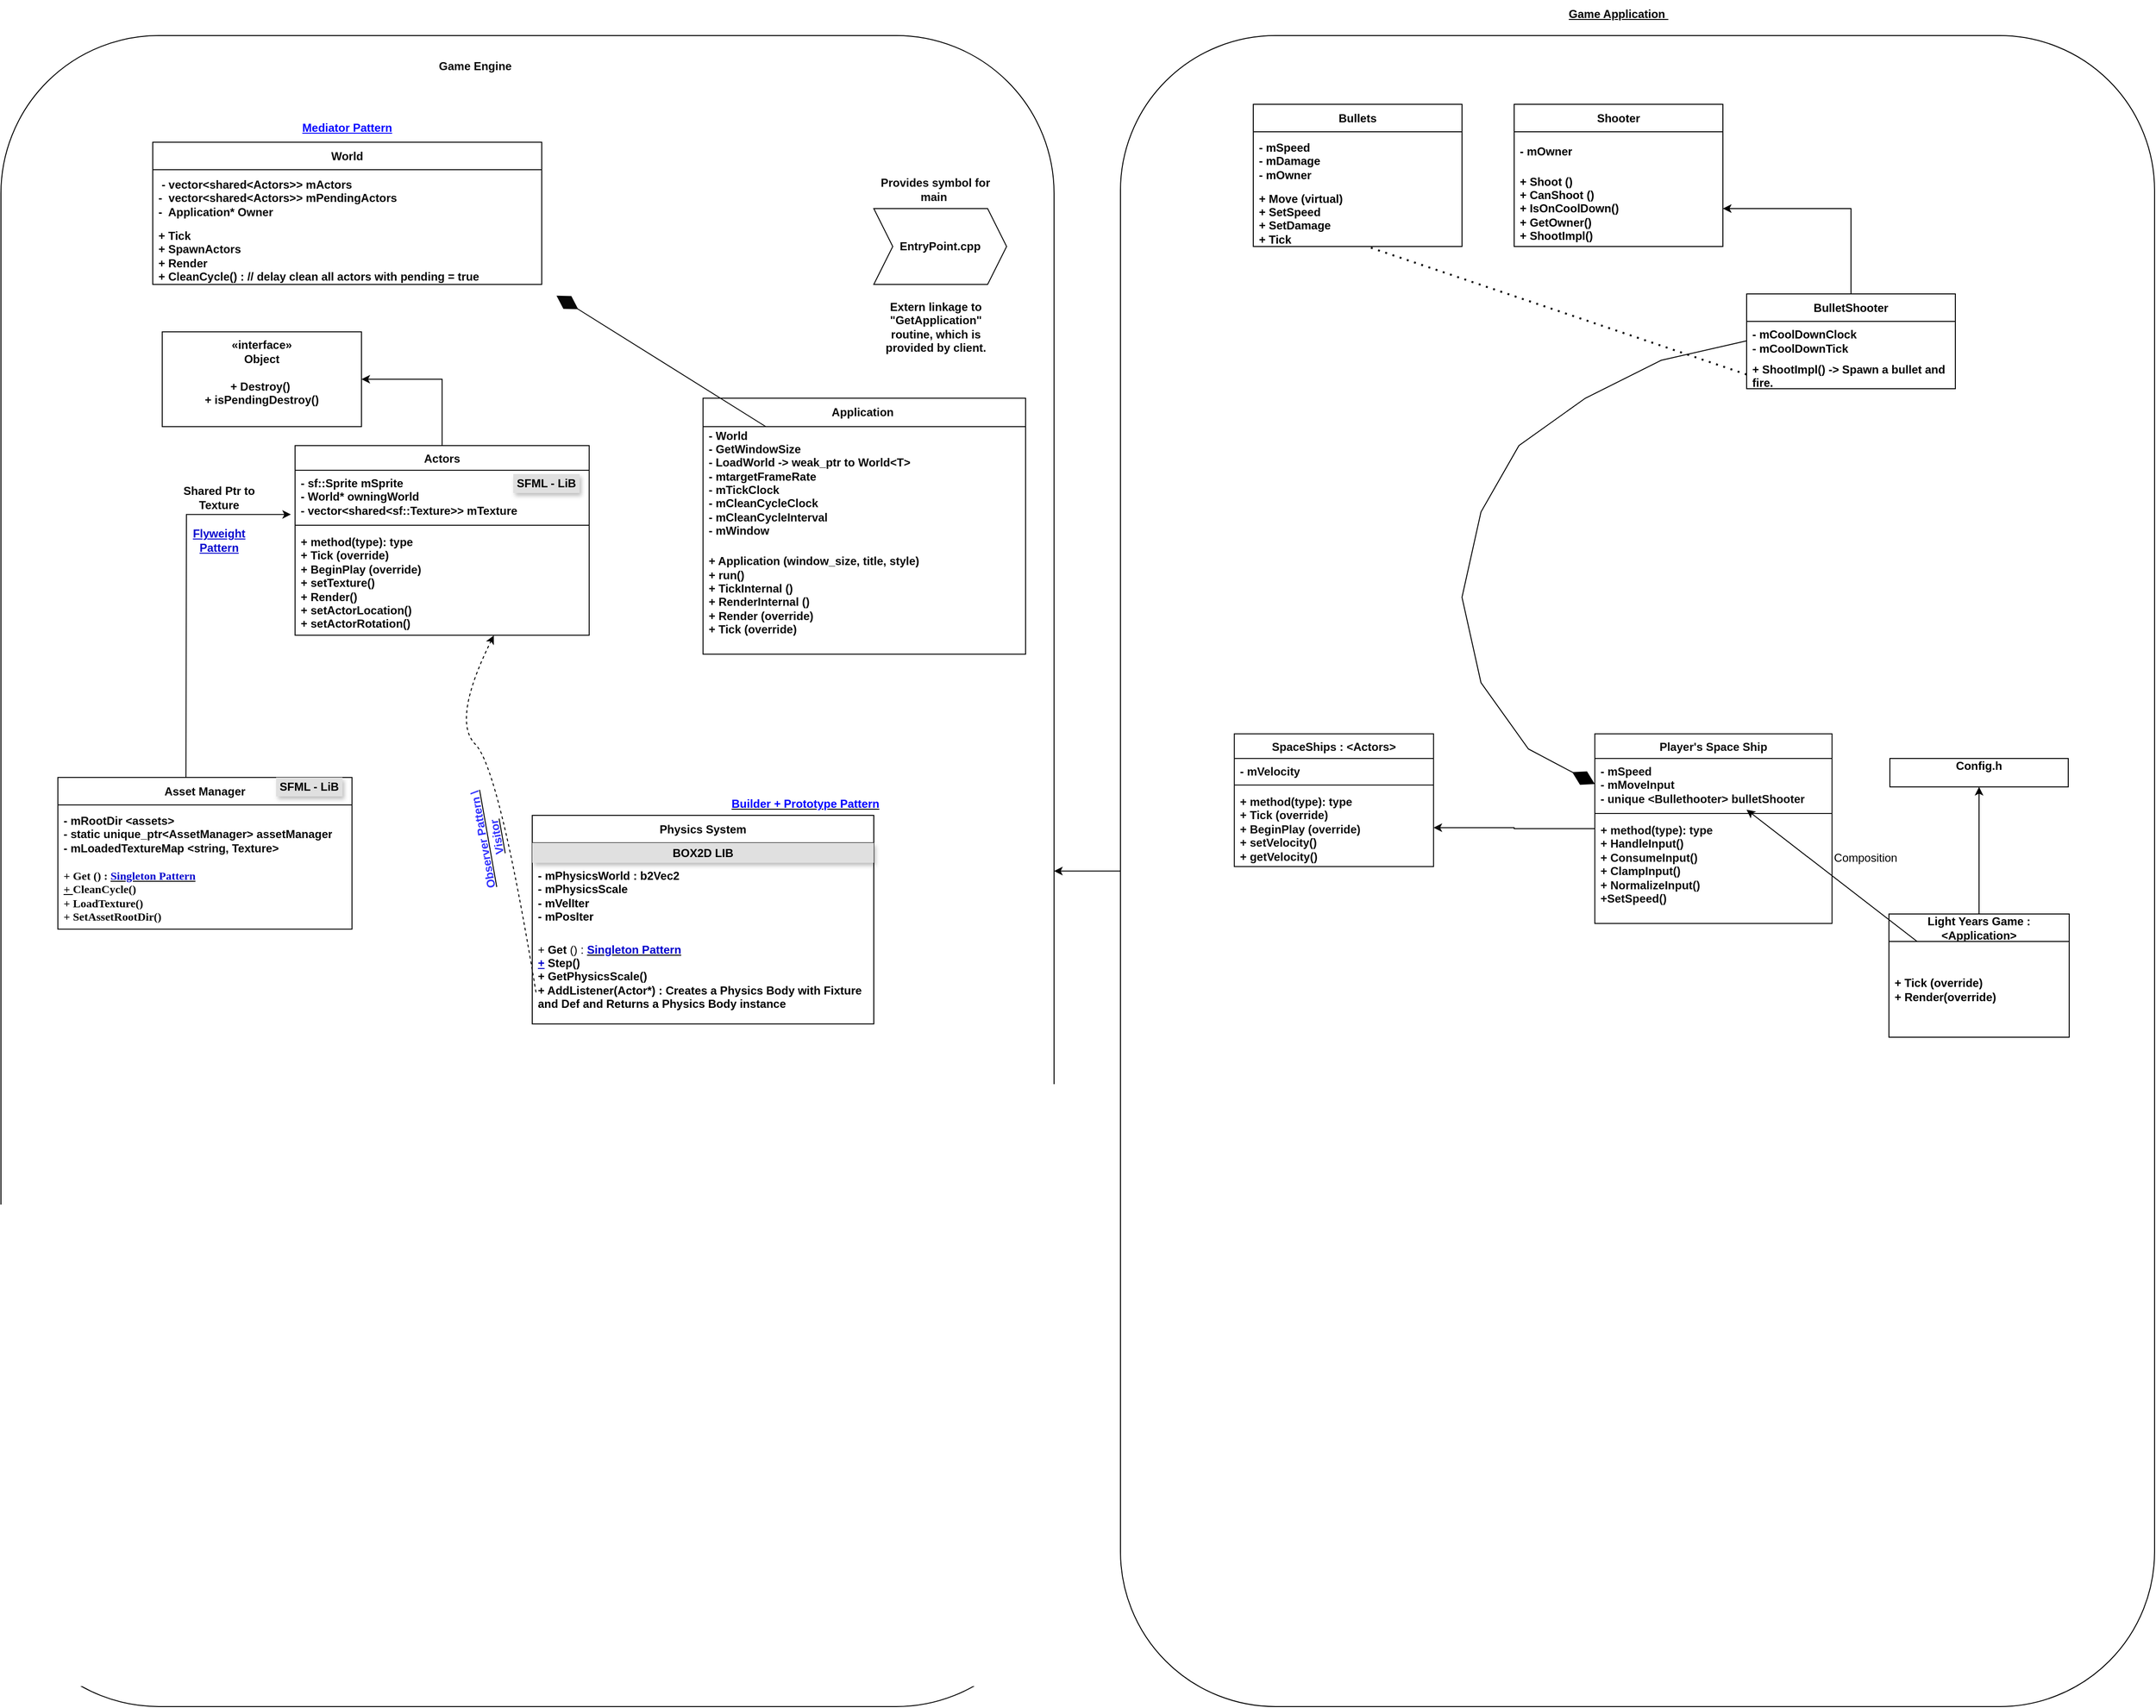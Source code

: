 <mxfile version="25.0.3">
  <diagram name="Page-1" id="oJHQg3b2Bt5uAzyJK1l-">
    <mxGraphModel dx="1436" dy="2044" grid="1" gridSize="10" guides="1" tooltips="1" connect="1" arrows="1" fold="1" page="1" pageScale="1" pageWidth="827" pageHeight="1169" math="0" shadow="0">
      <root>
        <mxCell id="0" />
        <mxCell id="1" parent="0" />
        <mxCell id="lm_OjhSchbaWxDqd8H_M-2" value="&lt;b&gt;Game Engine&lt;/b&gt;" style="text;html=1;align=center;verticalAlign=middle;whiteSpace=wrap;rounded=0;" vertex="1" parent="1">
          <mxGeometry x="450" y="40" width="140" height="20" as="geometry" />
        </mxCell>
        <mxCell id="lm_OjhSchbaWxDqd8H_M-3" value="&lt;b&gt;EntryPoint.cpp&lt;/b&gt;" style="shape=step;perimeter=stepPerimeter;whiteSpace=wrap;html=1;fixedSize=1;" vertex="1" parent="1">
          <mxGeometry x="940" y="200" width="140" height="80" as="geometry" />
        </mxCell>
        <mxCell id="lm_OjhSchbaWxDqd8H_M-4" value="&lt;b&gt;Provides symbol for main&amp;nbsp;&lt;/b&gt;" style="text;html=1;align=center;verticalAlign=middle;whiteSpace=wrap;rounded=0;" vertex="1" parent="1">
          <mxGeometry x="940" y="170" width="130" height="20" as="geometry" />
        </mxCell>
        <mxCell id="lm_OjhSchbaWxDqd8H_M-5" value="&lt;b&gt;Extern linkage to &quot;GetApplication&quot; routine, which is provided by client.&lt;/b&gt;" style="text;html=1;align=center;verticalAlign=middle;whiteSpace=wrap;rounded=0;" vertex="1" parent="1">
          <mxGeometry x="947.5" y="290" width="115" height="70" as="geometry" />
        </mxCell>
        <mxCell id="lm_OjhSchbaWxDqd8H_M-6" value="Application&amp;nbsp;" style="swimlane;fontStyle=1;align=center;verticalAlign=middle;childLayout=stackLayout;horizontal=1;startSize=30;horizontalStack=0;resizeParent=1;resizeParentMax=0;resizeLast=0;collapsible=0;marginBottom=0;html=1;whiteSpace=wrap;" vertex="1" parent="1">
          <mxGeometry x="760" y="400" width="340" height="270" as="geometry" />
        </mxCell>
        <mxCell id="lm_OjhSchbaWxDqd8H_M-7" value="&lt;b&gt;- World&lt;/b&gt;&lt;div&gt;&lt;b&gt;- GetWindowSize&amp;nbsp;&lt;/b&gt;&lt;/div&gt;&lt;div&gt;&lt;b&gt;- LoadWorld -&amp;gt; weak_ptr to World&amp;lt;T&amp;gt;&lt;/b&gt;&lt;/div&gt;&lt;div&gt;&lt;b&gt;- mtargetFrameRate&lt;/b&gt;&lt;/div&gt;&lt;div&gt;&lt;b&gt;- mTickClock&lt;/b&gt;&lt;/div&gt;&lt;div&gt;&lt;b&gt;- mCleanCycleClock&lt;/b&gt;&lt;/div&gt;&lt;div&gt;&lt;b&gt;- mCleanCycleInterval&lt;/b&gt;&lt;/div&gt;&lt;div&gt;&lt;b&gt;- mWindow&amp;nbsp;&lt;/b&gt;&lt;/div&gt;&lt;div&gt;&lt;b&gt;&lt;br&gt;&lt;/b&gt;&lt;/div&gt;" style="text;html=1;strokeColor=none;fillColor=none;align=left;verticalAlign=middle;spacingLeft=4;spacingRight=4;overflow=hidden;rotatable=0;points=[[0,0.5],[1,0.5]];portConstraint=eastwest;whiteSpace=wrap;" vertex="1" parent="lm_OjhSchbaWxDqd8H_M-6">
          <mxGeometry y="30" width="340" height="130" as="geometry" />
        </mxCell>
        <mxCell id="lm_OjhSchbaWxDqd8H_M-8" value="&lt;b&gt;+ Application (window_size, title, style)&lt;/b&gt;&lt;div&gt;&lt;b&gt;+ run()&amp;nbsp;&lt;/b&gt;&lt;/div&gt;&lt;div&gt;&lt;b&gt;+ TickInternal ()&lt;/b&gt;&lt;/div&gt;&lt;div&gt;&lt;b&gt;+ RenderInternal ()&lt;/b&gt;&lt;/div&gt;&lt;div&gt;&lt;b&gt;+ Render (override)&amp;nbsp;&lt;/b&gt;&lt;/div&gt;&lt;div&gt;&lt;b&gt;+ Tick (override)&lt;/b&gt;&lt;/div&gt;&lt;div&gt;&lt;br&gt;&lt;/div&gt;" style="text;html=1;strokeColor=none;fillColor=none;align=left;verticalAlign=middle;spacingLeft=4;spacingRight=4;overflow=hidden;rotatable=0;points=[[0,0.5],[1,0.5]];portConstraint=eastwest;whiteSpace=wrap;" vertex="1" parent="lm_OjhSchbaWxDqd8H_M-6">
          <mxGeometry y="160" width="340" height="110" as="geometry" />
        </mxCell>
        <mxCell id="lm_OjhSchbaWxDqd8H_M-12" value="World" style="swimlane;fontStyle=1;align=center;verticalAlign=middle;childLayout=stackLayout;horizontal=1;startSize=29;horizontalStack=0;resizeParent=1;resizeParentMax=0;resizeLast=0;collapsible=0;marginBottom=0;html=1;whiteSpace=wrap;" vertex="1" parent="1">
          <mxGeometry x="180" y="130" width="410" height="150" as="geometry" />
        </mxCell>
        <mxCell id="lm_OjhSchbaWxDqd8H_M-13" value="&lt;b&gt;&amp;nbsp;- vector&amp;lt;shared&amp;lt;Actors&amp;gt;&amp;gt; mActors&amp;nbsp;&lt;/b&gt;&lt;div&gt;&lt;b&gt;-&amp;nbsp; vector&amp;lt;shared&amp;lt;Actors&amp;gt;&amp;gt; mPendingActors&lt;/b&gt;&lt;/div&gt;&lt;div&gt;&lt;b&gt;-&amp;nbsp; Application* Owner&lt;/b&gt;&lt;/div&gt;" style="text;html=1;strokeColor=none;fillColor=none;align=left;verticalAlign=middle;spacingLeft=4;spacingRight=4;overflow=hidden;rotatable=0;points=[[0,0.5],[1,0.5]];portConstraint=eastwest;whiteSpace=wrap;" vertex="1" parent="lm_OjhSchbaWxDqd8H_M-12">
          <mxGeometry y="29" width="410" height="60" as="geometry" />
        </mxCell>
        <mxCell id="lm_OjhSchbaWxDqd8H_M-14" value="&lt;b&gt;+ Tick&amp;nbsp;&lt;/b&gt;&lt;div&gt;&lt;b&gt;+ SpawnActors&lt;/b&gt;&lt;/div&gt;&lt;div&gt;&lt;b&gt;+ Render&lt;/b&gt;&amp;nbsp;&lt;/div&gt;&lt;div&gt;&lt;b&gt;+ CleanCycle() : // delay clean all actors with pending = true&lt;/b&gt;&lt;/div&gt;" style="text;html=1;strokeColor=none;fillColor=none;align=left;verticalAlign=middle;spacingLeft=4;spacingRight=4;overflow=hidden;rotatable=0;points=[[0,0.5],[1,0.5]];portConstraint=eastwest;whiteSpace=wrap;" vertex="1" parent="lm_OjhSchbaWxDqd8H_M-12">
          <mxGeometry y="89" width="410" height="61" as="geometry" />
        </mxCell>
        <mxCell id="lm_OjhSchbaWxDqd8H_M-16" value="" style="endArrow=diamondThin;endFill=1;endSize=24;html=1;rounded=0;entryX=1.038;entryY=1.194;entryDx=0;entryDy=0;entryPerimeter=0;" edge="1" parent="1" source="lm_OjhSchbaWxDqd8H_M-7" target="lm_OjhSchbaWxDqd8H_M-14">
          <mxGeometry width="160" relative="1" as="geometry">
            <mxPoint x="510" y="470" as="sourcePoint" />
            <mxPoint x="670" y="470" as="targetPoint" />
          </mxGeometry>
        </mxCell>
        <mxCell id="lm_OjhSchbaWxDqd8H_M-17" value="&lt;b&gt;«interface»&lt;br&gt;&lt;/b&gt;&lt;div&gt;&lt;b&gt;Object&lt;/b&gt;&lt;/div&gt;&lt;div&gt;&lt;b&gt;&lt;br&gt;&lt;/b&gt;&lt;/div&gt;&lt;div&gt;&lt;b&gt;+ Destroy()&amp;nbsp;&lt;/b&gt;&lt;/div&gt;&lt;div&gt;&lt;b&gt;+ isPendingDestroy()&lt;/b&gt;&lt;/div&gt;&lt;div&gt;&lt;br&gt;&lt;/div&gt;" style="html=1;whiteSpace=wrap;" vertex="1" parent="1">
          <mxGeometry x="190" y="330" width="210" height="100" as="geometry" />
        </mxCell>
        <mxCell id="lm_OjhSchbaWxDqd8H_M-42" style="edgeStyle=orthogonalEdgeStyle;rounded=0;orthogonalLoop=1;jettySize=auto;html=1;exitX=0.5;exitY=0;exitDx=0;exitDy=0;entryX=1;entryY=0.5;entryDx=0;entryDy=0;" edge="1" parent="1" source="lm_OjhSchbaWxDqd8H_M-18" target="lm_OjhSchbaWxDqd8H_M-17">
          <mxGeometry relative="1" as="geometry" />
        </mxCell>
        <mxCell id="lm_OjhSchbaWxDqd8H_M-18" value="Actors" style="swimlane;fontStyle=1;align=center;verticalAlign=top;childLayout=stackLayout;horizontal=1;startSize=26;horizontalStack=0;resizeParent=1;resizeParentMax=0;resizeLast=0;collapsible=1;marginBottom=0;whiteSpace=wrap;html=1;" vertex="1" parent="1">
          <mxGeometry x="330" y="450" width="310" height="200" as="geometry" />
        </mxCell>
        <mxCell id="lm_OjhSchbaWxDqd8H_M-19" value="&lt;b&gt;- sf::Sprite mSprite&amp;nbsp;&lt;/b&gt;&lt;div&gt;&lt;b&gt;- World* owningWorld&lt;/b&gt;&lt;/div&gt;&lt;div&gt;&lt;b&gt;- vector&amp;lt;shared&amp;lt;sf::Texture&amp;gt;&amp;gt; mTexture&lt;/b&gt;&lt;/div&gt;" style="text;strokeColor=none;fillColor=none;align=left;verticalAlign=top;spacingLeft=4;spacingRight=4;overflow=hidden;rotatable=0;points=[[0,0.5],[1,0.5]];portConstraint=eastwest;whiteSpace=wrap;html=1;" vertex="1" parent="lm_OjhSchbaWxDqd8H_M-18">
          <mxGeometry y="26" width="310" height="54" as="geometry" />
        </mxCell>
        <mxCell id="lm_OjhSchbaWxDqd8H_M-20" value="" style="line;strokeWidth=1;fillColor=none;align=left;verticalAlign=middle;spacingTop=-1;spacingLeft=3;spacingRight=3;rotatable=0;labelPosition=right;points=[];portConstraint=eastwest;strokeColor=inherit;" vertex="1" parent="lm_OjhSchbaWxDqd8H_M-18">
          <mxGeometry y="80" width="310" height="8" as="geometry" />
        </mxCell>
        <mxCell id="lm_OjhSchbaWxDqd8H_M-21" value="&lt;b&gt;+ method(type): type&lt;/b&gt;&lt;div&gt;&lt;b&gt;+ Tick (override)&amp;nbsp;&lt;/b&gt;&lt;/div&gt;&lt;div&gt;&lt;b&gt;+ BeginPlay (override)&lt;/b&gt;&lt;/div&gt;&lt;div&gt;&lt;b&gt;+ setTexture()&amp;nbsp;&lt;/b&gt;&lt;/div&gt;&lt;div&gt;&lt;b&gt;+ Render()&amp;nbsp;&lt;/b&gt;&lt;/div&gt;&lt;div&gt;&lt;b&gt;+ setActorLocation()&lt;/b&gt;&lt;/div&gt;&lt;div&gt;&lt;b&gt;+ setActorRotation()&amp;nbsp;&lt;/b&gt;&lt;/div&gt;" style="text;strokeColor=none;fillColor=none;align=left;verticalAlign=top;spacingLeft=4;spacingRight=4;overflow=hidden;rotatable=0;points=[[0,0.5],[1,0.5]];portConstraint=eastwest;whiteSpace=wrap;html=1;" vertex="1" parent="lm_OjhSchbaWxDqd8H_M-18">
          <mxGeometry y="88" width="310" height="112" as="geometry" />
        </mxCell>
        <mxCell id="lm_OjhSchbaWxDqd8H_M-23" value="SpaceShips : &amp;lt;Actors&amp;gt;" style="swimlane;fontStyle=1;align=center;verticalAlign=top;childLayout=stackLayout;horizontal=1;startSize=26;horizontalStack=0;resizeParent=1;resizeParentMax=0;resizeLast=0;collapsible=1;marginBottom=0;whiteSpace=wrap;html=1;" vertex="1" parent="1">
          <mxGeometry x="1320" y="754" width="210" height="140" as="geometry" />
        </mxCell>
        <mxCell id="lm_OjhSchbaWxDqd8H_M-24" value="&lt;b&gt;- mVelocity&lt;/b&gt;" style="text;strokeColor=none;fillColor=none;align=left;verticalAlign=top;spacingLeft=4;spacingRight=4;overflow=hidden;rotatable=0;points=[[0,0.5],[1,0.5]];portConstraint=eastwest;whiteSpace=wrap;html=1;" vertex="1" parent="lm_OjhSchbaWxDqd8H_M-23">
          <mxGeometry y="26" width="210" height="24" as="geometry" />
        </mxCell>
        <mxCell id="lm_OjhSchbaWxDqd8H_M-25" value="" style="line;strokeWidth=1;fillColor=none;align=left;verticalAlign=middle;spacingTop=-1;spacingLeft=3;spacingRight=3;rotatable=0;labelPosition=right;points=[];portConstraint=eastwest;strokeColor=inherit;" vertex="1" parent="lm_OjhSchbaWxDqd8H_M-23">
          <mxGeometry y="50" width="210" height="8" as="geometry" />
        </mxCell>
        <mxCell id="lm_OjhSchbaWxDqd8H_M-26" value="&lt;b&gt;+ method(type): type&lt;/b&gt;&lt;div&gt;&lt;b&gt;+ Tick (override)&amp;nbsp;&lt;/b&gt;&lt;/div&gt;&lt;div&gt;&lt;b&gt;+ BeginPlay (override)&lt;/b&gt;&lt;/div&gt;&lt;div&gt;&lt;b&gt;+ setVelocity()&lt;/b&gt;&lt;/div&gt;&lt;div&gt;&lt;b&gt;+ getVelocity()&lt;/b&gt;&lt;/div&gt;" style="text;strokeColor=none;fillColor=none;align=left;verticalAlign=top;spacingLeft=4;spacingRight=4;overflow=hidden;rotatable=0;points=[[0,0.5],[1,0.5]];portConstraint=eastwest;whiteSpace=wrap;html=1;" vertex="1" parent="lm_OjhSchbaWxDqd8H_M-23">
          <mxGeometry y="58" width="210" height="82" as="geometry" />
        </mxCell>
        <mxCell id="lm_OjhSchbaWxDqd8H_M-41" value="" style="edgeStyle=orthogonalEdgeStyle;rounded=0;orthogonalLoop=1;jettySize=auto;html=1;" edge="1" parent="1" source="lm_OjhSchbaWxDqd8H_M-34" target="lm_OjhSchbaWxDqd8H_M-26">
          <mxGeometry relative="1" as="geometry" />
        </mxCell>
        <mxCell id="lm_OjhSchbaWxDqd8H_M-34" value="Player&#39;s Space Ship" style="swimlane;fontStyle=1;align=center;verticalAlign=top;childLayout=stackLayout;horizontal=1;startSize=26;horizontalStack=0;resizeParent=1;resizeParentMax=0;resizeLast=0;collapsible=1;marginBottom=0;whiteSpace=wrap;html=1;" vertex="1" parent="1">
          <mxGeometry x="1700" y="754" width="250" height="200" as="geometry" />
        </mxCell>
        <mxCell id="lm_OjhSchbaWxDqd8H_M-35" value="&lt;b&gt;- mSpeed&lt;/b&gt;&lt;div&gt;&lt;b&gt;- mMoveInput&amp;nbsp;&lt;/b&gt;&lt;/div&gt;&lt;div&gt;&lt;b&gt;- unique &amp;lt;Bullethooter&amp;gt; bulletShooter&lt;/b&gt;&lt;/div&gt;" style="text;strokeColor=none;fillColor=none;align=left;verticalAlign=top;spacingLeft=4;spacingRight=4;overflow=hidden;rotatable=0;points=[[0,0.5],[1,0.5]];portConstraint=eastwest;whiteSpace=wrap;html=1;" vertex="1" parent="lm_OjhSchbaWxDqd8H_M-34">
          <mxGeometry y="26" width="250" height="54" as="geometry" />
        </mxCell>
        <mxCell id="lm_OjhSchbaWxDqd8H_M-36" value="" style="line;strokeWidth=1;fillColor=none;align=left;verticalAlign=middle;spacingTop=-1;spacingLeft=3;spacingRight=3;rotatable=0;labelPosition=right;points=[];portConstraint=eastwest;strokeColor=inherit;" vertex="1" parent="lm_OjhSchbaWxDqd8H_M-34">
          <mxGeometry y="80" width="250" height="8" as="geometry" />
        </mxCell>
        <mxCell id="lm_OjhSchbaWxDqd8H_M-37" value="&lt;b&gt;+ method(type): type&lt;/b&gt;&lt;div&gt;&lt;b&gt;+ HandleInput()&amp;nbsp;&lt;/b&gt;&lt;/div&gt;&lt;div&gt;&lt;b&gt;+ ConsumeInput()&lt;/b&gt;&lt;/div&gt;&lt;div&gt;&lt;b&gt;+ ClampInput()&amp;nbsp;&lt;/b&gt;&lt;/div&gt;&lt;div&gt;&lt;b&gt;+ NormalizeInput()&lt;/b&gt;&lt;/div&gt;&lt;div&gt;&lt;b&gt;+SetSpeed()&lt;/b&gt;&lt;/div&gt;" style="text;strokeColor=none;fillColor=none;align=left;verticalAlign=top;spacingLeft=4;spacingRight=4;overflow=hidden;rotatable=0;points=[[0,0.5],[1,0.5]];portConstraint=eastwest;whiteSpace=wrap;html=1;" vertex="1" parent="lm_OjhSchbaWxDqd8H_M-34">
          <mxGeometry y="88" width="250" height="112" as="geometry" />
        </mxCell>
        <mxCell id="lm_OjhSchbaWxDqd8H_M-49" value="&lt;b&gt;Shared Ptr to Texture&lt;/b&gt;" style="text;html=1;align=center;verticalAlign=middle;whiteSpace=wrap;rounded=0;" vertex="1" parent="1">
          <mxGeometry x="200" y="490" width="100" height="30" as="geometry" />
        </mxCell>
        <mxCell id="lm_OjhSchbaWxDqd8H_M-50" value="&lt;font color=&quot;#0000ff&quot;&gt;&lt;b&gt;&lt;u&gt;Mediator Pattern&lt;/u&gt;&lt;/b&gt;&lt;/font&gt;" style="text;html=1;align=center;verticalAlign=middle;whiteSpace=wrap;rounded=0;" vertex="1" parent="1">
          <mxGeometry x="250" y="100" width="270" height="30" as="geometry" />
        </mxCell>
        <mxCell id="lm_OjhSchbaWxDqd8H_M-51" value="&lt;b&gt;&lt;font color=&quot;#0000cc&quot;&gt;&lt;u&gt;Flyweight Pattern&lt;/u&gt;&lt;/font&gt;&lt;/b&gt;" style="text;html=1;align=center;verticalAlign=middle;whiteSpace=wrap;rounded=0;" vertex="1" parent="1">
          <mxGeometry x="200" y="535" width="100" height="30" as="geometry" />
        </mxCell>
        <mxCell id="lm_OjhSchbaWxDqd8H_M-56" style="edgeStyle=orthogonalEdgeStyle;rounded=0;orthogonalLoop=1;jettySize=auto;html=1;exitX=0.5;exitY=0;exitDx=0;exitDy=0;entryX=-0.014;entryY=0.863;entryDx=0;entryDy=0;entryPerimeter=0;" edge="1" parent="1" target="lm_OjhSchbaWxDqd8H_M-19">
          <mxGeometry relative="1" as="geometry">
            <mxPoint x="215" y="800" as="sourcePoint" />
          </mxGeometry>
        </mxCell>
        <mxCell id="lm_OjhSchbaWxDqd8H_M-61" value="Asset Manager" style="swimlane;fontStyle=1;align=center;verticalAlign=middle;childLayout=stackLayout;horizontal=1;startSize=29;horizontalStack=0;resizeParent=1;resizeParentMax=0;resizeLast=0;collapsible=0;marginBottom=0;html=1;whiteSpace=wrap;" vertex="1" parent="1">
          <mxGeometry x="80" y="800" width="310" height="160" as="geometry" />
        </mxCell>
        <mxCell id="lm_OjhSchbaWxDqd8H_M-62" value="&lt;b&gt;- mRootDir &amp;lt;assets&amp;gt;&amp;nbsp;&lt;/b&gt;&lt;div&gt;&lt;b&gt;- static unique_ptr&amp;lt;AssetManager&amp;gt; assetManager&lt;/b&gt;&lt;/div&gt;&lt;div&gt;&lt;b&gt;- mLoadedTextureMap &amp;lt;string, Texture&amp;gt;&lt;/b&gt;&lt;/div&gt;" style="text;html=1;strokeColor=none;fillColor=none;align=left;verticalAlign=middle;spacingLeft=4;spacingRight=4;overflow=hidden;rotatable=0;points=[[0,0.5],[1,0.5]];portConstraint=eastwest;whiteSpace=wrap;" vertex="1" parent="lm_OjhSchbaWxDqd8H_M-61">
          <mxGeometry y="29" width="310" height="61" as="geometry" />
        </mxCell>
        <mxCell id="lm_OjhSchbaWxDqd8H_M-63" value="&lt;font face=&quot;Times New Roman&quot;&gt;&lt;b&gt;+ Get () : &lt;u&gt;&lt;font color=&quot;#0000cc&quot;&gt;Singleton Pattern&lt;/font&gt;&lt;/u&gt;&lt;/b&gt;&lt;/font&gt;&lt;div&gt;&lt;font face=&quot;Times New Roman&quot;&gt;&lt;b&gt;&lt;u&gt;+&amp;nbsp;&lt;/u&gt;&lt;span style=&quot;background-color: initial;&quot;&gt;CleanCycle()&lt;/span&gt;&lt;/b&gt;&lt;/font&gt;&lt;/div&gt;&lt;div&gt;&lt;font face=&quot;Times New Roman&quot;&gt;&lt;b&gt;&lt;span style=&quot;background-color: initial;&quot;&gt;+&amp;nbsp;&lt;/span&gt;&lt;span style=&quot;background-color: initial;&quot;&gt;LoadTexture()&lt;/span&gt;&lt;/b&gt;&lt;/font&gt;&lt;/div&gt;&lt;div&gt;&lt;font face=&quot;Times New Roman&quot;&gt;&lt;b&gt;&lt;span style=&quot;background-color: initial;&quot;&gt;+&amp;nbsp;&lt;/span&gt;&lt;span style=&quot;background-color: initial;&quot;&gt;SetAssetRootDir()&lt;/span&gt;&lt;/b&gt;&lt;/font&gt;&lt;/div&gt;" style="text;html=1;strokeColor=none;fillColor=none;align=left;verticalAlign=middle;spacingLeft=4;spacingRight=4;overflow=hidden;rotatable=0;points=[[0,0.5],[1,0.5]];portConstraint=eastwest;whiteSpace=wrap;" vertex="1" parent="lm_OjhSchbaWxDqd8H_M-61">
          <mxGeometry y="90" width="310" height="70" as="geometry" />
        </mxCell>
        <mxCell id="lm_OjhSchbaWxDqd8H_M-65" value="" style="rounded=1;whiteSpace=wrap;html=1;fillOpacity=3;" vertex="1" parent="1">
          <mxGeometry x="20" y="17.5" width="1110" height="1762.5" as="geometry" />
        </mxCell>
        <mxCell id="lm_OjhSchbaWxDqd8H_M-85" value="" style="edgeStyle=orthogonalEdgeStyle;rounded=0;orthogonalLoop=1;jettySize=auto;html=1;" edge="1" parent="1" source="lm_OjhSchbaWxDqd8H_M-72" target="lm_OjhSchbaWxDqd8H_M-65">
          <mxGeometry relative="1" as="geometry" />
        </mxCell>
        <mxCell id="lm_OjhSchbaWxDqd8H_M-72" value="" style="rounded=1;whiteSpace=wrap;html=1;fillOpacity=5;" vertex="1" parent="1">
          <mxGeometry x="1200" y="17.5" width="1090" height="1762.5" as="geometry" />
        </mxCell>
        <mxCell id="lm_OjhSchbaWxDqd8H_M-73" value="&lt;b&gt;Config.h&lt;/b&gt;&lt;div&gt;&lt;br&gt;&lt;/div&gt;" style="html=1;whiteSpace=wrap;" vertex="1" parent="1">
          <mxGeometry x="2011" y="780" width="188" height="30" as="geometry" />
        </mxCell>
        <mxCell id="lm_OjhSchbaWxDqd8H_M-79" value="" style="edgeStyle=orthogonalEdgeStyle;rounded=0;orthogonalLoop=1;jettySize=auto;html=1;" edge="1" parent="1" source="lm_OjhSchbaWxDqd8H_M-75" target="lm_OjhSchbaWxDqd8H_M-73">
          <mxGeometry relative="1" as="geometry" />
        </mxCell>
        <mxCell id="lm_OjhSchbaWxDqd8H_M-75" value="Light Years Game : &amp;lt;Application&amp;gt;" style="swimlane;fontStyle=1;align=center;verticalAlign=middle;childLayout=stackLayout;horizontal=1;startSize=29;horizontalStack=0;resizeParent=1;resizeParentMax=0;resizeLast=0;collapsible=0;marginBottom=0;html=1;whiteSpace=wrap;" vertex="1" parent="1">
          <mxGeometry x="2010" y="944" width="190" height="130" as="geometry" />
        </mxCell>
        <mxCell id="lm_OjhSchbaWxDqd8H_M-77" value="&lt;b&gt;+ Tick (override)&lt;/b&gt;&lt;div&gt;&lt;b&gt;+ Render(override)&lt;/b&gt;&lt;/div&gt;" style="text;html=1;strokeColor=none;fillColor=none;align=left;verticalAlign=middle;spacingLeft=4;spacingRight=4;overflow=hidden;rotatable=0;points=[[0,0.5],[1,0.5]];portConstraint=eastwest;whiteSpace=wrap;" vertex="1" parent="lm_OjhSchbaWxDqd8H_M-75">
          <mxGeometry y="29" width="190" height="101" as="geometry" />
        </mxCell>
        <mxCell id="lm_OjhSchbaWxDqd8H_M-81" style="rounded=0;orthogonalLoop=1;jettySize=auto;html=1;" edge="1" parent="1" source="lm_OjhSchbaWxDqd8H_M-77" target="lm_OjhSchbaWxDqd8H_M-35">
          <mxGeometry relative="1" as="geometry" />
        </mxCell>
        <mxCell id="lm_OjhSchbaWxDqd8H_M-83" value="Composition" style="text;html=1;align=center;verticalAlign=middle;resizable=0;points=[];autosize=1;strokeColor=none;fillColor=none;" vertex="1" parent="1">
          <mxGeometry x="1940" y="870" width="90" height="30" as="geometry" />
        </mxCell>
        <mxCell id="lm_OjhSchbaWxDqd8H_M-84" value="&lt;b&gt;&lt;u&gt;Game Application&amp;nbsp;&lt;/u&gt;&lt;/b&gt;" style="text;html=1;align=center;verticalAlign=middle;whiteSpace=wrap;rounded=0;" vertex="1" parent="1">
          <mxGeometry x="1630" y="-20" width="190" height="30" as="geometry" />
        </mxCell>
        <mxCell id="lm_OjhSchbaWxDqd8H_M-91" value="Bullets" style="swimlane;fontStyle=1;align=center;verticalAlign=middle;childLayout=stackLayout;horizontal=1;startSize=29;horizontalStack=0;resizeParent=1;resizeParentMax=0;resizeLast=0;collapsible=0;marginBottom=0;html=1;whiteSpace=wrap;" vertex="1" parent="1">
          <mxGeometry x="1340" y="90" width="220" height="150" as="geometry" />
        </mxCell>
        <mxCell id="lm_OjhSchbaWxDqd8H_M-92" value="&lt;b&gt;- mSpeed&lt;/b&gt;&lt;div&gt;&lt;b&gt;- mDamage&lt;/b&gt;&lt;/div&gt;&lt;div&gt;&lt;b&gt;- mOwner&amp;nbsp;&lt;/b&gt;&lt;/div&gt;" style="text;html=1;strokeColor=none;fillColor=none;align=left;verticalAlign=middle;spacingLeft=4;spacingRight=4;overflow=hidden;rotatable=0;points=[[0,0.5],[1,0.5]];portConstraint=eastwest;whiteSpace=wrap;" vertex="1" parent="lm_OjhSchbaWxDqd8H_M-91">
          <mxGeometry y="29" width="220" height="61" as="geometry" />
        </mxCell>
        <mxCell id="lm_OjhSchbaWxDqd8H_M-93" value="&lt;b&gt;+ Move (virtual)&amp;nbsp;&lt;/b&gt;&lt;div&gt;&lt;b&gt;+ SetSpeed&lt;/b&gt;&lt;/div&gt;&lt;div&gt;&lt;b&gt;+ SetDamage&lt;/b&gt;&lt;/div&gt;&lt;div&gt;&lt;b&gt;+ Tick&lt;/b&gt;&lt;/div&gt;" style="text;html=1;strokeColor=none;fillColor=none;align=left;verticalAlign=middle;spacingLeft=4;spacingRight=4;overflow=hidden;rotatable=0;points=[[0,0.5],[1,0.5]];portConstraint=eastwest;whiteSpace=wrap;" vertex="1" parent="lm_OjhSchbaWxDqd8H_M-91">
          <mxGeometry y="90" width="220" height="60" as="geometry" />
        </mxCell>
        <mxCell id="lm_OjhSchbaWxDqd8H_M-94" value="Shooter" style="swimlane;fontStyle=1;align=center;verticalAlign=middle;childLayout=stackLayout;horizontal=1;startSize=29;horizontalStack=0;resizeParent=1;resizeParentMax=0;resizeLast=0;collapsible=0;marginBottom=0;html=1;whiteSpace=wrap;" vertex="1" parent="1">
          <mxGeometry x="1615" y="90" width="220" height="150" as="geometry" />
        </mxCell>
        <mxCell id="lm_OjhSchbaWxDqd8H_M-95" value="&lt;b&gt;- mOwner&lt;/b&gt;" style="text;html=1;strokeColor=none;fillColor=none;align=left;verticalAlign=middle;spacingLeft=4;spacingRight=4;overflow=hidden;rotatable=0;points=[[0,0.5],[1,0.5]];portConstraint=eastwest;whiteSpace=wrap;" vertex="1" parent="lm_OjhSchbaWxDqd8H_M-94">
          <mxGeometry y="29" width="220" height="41" as="geometry" />
        </mxCell>
        <mxCell id="lm_OjhSchbaWxDqd8H_M-96" value="&lt;b&gt;+ Shoot ()&amp;nbsp;&lt;/b&gt;&lt;div&gt;&lt;b&gt;+ CanShoot ()&amp;nbsp;&lt;/b&gt;&lt;/div&gt;&lt;div&gt;&lt;b&gt;+ IsOnCoolDown()&lt;/b&gt;&lt;/div&gt;&lt;div&gt;&lt;b&gt;+ GetOwner()&lt;/b&gt;&lt;/div&gt;&lt;div&gt;&lt;b&gt;+ ShootImpl()&lt;/b&gt;&lt;/div&gt;" style="text;html=1;strokeColor=none;fillColor=none;align=left;verticalAlign=middle;spacingLeft=4;spacingRight=4;overflow=hidden;rotatable=0;points=[[0,0.5],[1,0.5]];portConstraint=eastwest;whiteSpace=wrap;" vertex="1" parent="lm_OjhSchbaWxDqd8H_M-94">
          <mxGeometry y="70" width="220" height="80" as="geometry" />
        </mxCell>
        <mxCell id="lm_OjhSchbaWxDqd8H_M-103" value="" style="edgeStyle=orthogonalEdgeStyle;rounded=0;orthogonalLoop=1;jettySize=auto;html=1;" edge="1" parent="1" source="lm_OjhSchbaWxDqd8H_M-97" target="lm_OjhSchbaWxDqd8H_M-96">
          <mxGeometry relative="1" as="geometry" />
        </mxCell>
        <mxCell id="lm_OjhSchbaWxDqd8H_M-97" value="BulletShooter" style="swimlane;fontStyle=1;align=center;verticalAlign=middle;childLayout=stackLayout;horizontal=1;startSize=29;horizontalStack=0;resizeParent=1;resizeParentMax=0;resizeLast=0;collapsible=0;marginBottom=0;html=1;whiteSpace=wrap;" vertex="1" parent="1">
          <mxGeometry x="1860" y="290" width="220" height="100" as="geometry" />
        </mxCell>
        <mxCell id="lm_OjhSchbaWxDqd8H_M-98" value="&lt;b&gt;- mCoolDownClock&lt;/b&gt;&lt;div&gt;&lt;b&gt;- mCoolDownTick&lt;/b&gt;&lt;/div&gt;" style="text;html=1;strokeColor=none;fillColor=none;align=left;verticalAlign=middle;spacingLeft=4;spacingRight=4;overflow=hidden;rotatable=0;points=[[0,0.5],[1,0.5]];portConstraint=eastwest;whiteSpace=wrap;" vertex="1" parent="lm_OjhSchbaWxDqd8H_M-97">
          <mxGeometry y="29" width="220" height="41" as="geometry" />
        </mxCell>
        <mxCell id="lm_OjhSchbaWxDqd8H_M-99" value="&lt;div&gt;&lt;b&gt;+ ShootImpl() -&amp;gt; Spawn a bullet and fire.&lt;/b&gt;&lt;/div&gt;" style="text;html=1;strokeColor=none;fillColor=none;align=left;verticalAlign=middle;spacingLeft=4;spacingRight=4;overflow=hidden;rotatable=0;points=[[0,0.5],[1,0.5]];portConstraint=eastwest;whiteSpace=wrap;" vertex="1" parent="lm_OjhSchbaWxDqd8H_M-97">
          <mxGeometry y="70" width="220" height="30" as="geometry" />
        </mxCell>
        <mxCell id="lm_OjhSchbaWxDqd8H_M-105" value="" style="endArrow=none;dashed=1;html=1;dashPattern=1 3;strokeWidth=2;rounded=0;exitX=0;exitY=0.5;exitDx=0;exitDy=0;" edge="1" parent="1" source="lm_OjhSchbaWxDqd8H_M-99">
          <mxGeometry width="50" height="50" relative="1" as="geometry">
            <mxPoint x="1410" y="290" as="sourcePoint" />
            <mxPoint x="1460" y="240" as="targetPoint" />
          </mxGeometry>
        </mxCell>
        <mxCell id="lm_OjhSchbaWxDqd8H_M-109" value="" style="endArrow=diamondThin;endFill=1;endSize=24;html=1;rounded=0;entryX=0;entryY=0.5;entryDx=0;entryDy=0;exitX=0;exitY=0.5;exitDx=0;exitDy=0;curved=0;" edge="1" parent="1" source="lm_OjhSchbaWxDqd8H_M-98" target="lm_OjhSchbaWxDqd8H_M-35">
          <mxGeometry width="160" relative="1" as="geometry">
            <mxPoint x="1250" y="500" as="sourcePoint" />
            <mxPoint x="1410" y="500" as="targetPoint" />
            <Array as="points">
              <mxPoint x="1770" y="360" />
              <mxPoint x="1690" y="400" />
              <mxPoint x="1620" y="450" />
              <mxPoint x="1580" y="520" />
              <mxPoint x="1560" y="610" />
              <mxPoint x="1580" y="700" />
              <mxPoint x="1630" y="770" />
            </Array>
          </mxGeometry>
        </mxCell>
        <mxCell id="lm_OjhSchbaWxDqd8H_M-110" value="SFML - LiB" style="whiteSpace=wrap;html=1;dashed=0;align=center;fontSize=12;shape=rect;fillColor=#e0e0e0;strokeColor=none;fontStyle=1;shadow=1" vertex="1" parent="1">
          <mxGeometry x="560" y="480" width="70" height="20" as="geometry" />
        </mxCell>
        <mxCell id="lm_OjhSchbaWxDqd8H_M-111" value="SFML - LiB" style="whiteSpace=wrap;html=1;dashed=0;align=center;fontSize=12;shape=rect;fillColor=#e0e0e0;strokeColor=none;fontStyle=1;shadow=1" vertex="1" parent="1">
          <mxGeometry x="310" y="800" width="70" height="20" as="geometry" />
        </mxCell>
        <mxCell id="lm_OjhSchbaWxDqd8H_M-112" value="Physics System" style="swimlane;fontStyle=1;align=center;verticalAlign=middle;childLayout=stackLayout;horizontal=1;startSize=29;horizontalStack=0;resizeParent=1;resizeParentMax=0;resizeLast=0;collapsible=0;marginBottom=0;html=1;whiteSpace=wrap;" vertex="1" parent="1">
          <mxGeometry x="580" y="840" width="360" height="220" as="geometry" />
        </mxCell>
        <mxCell id="lm_OjhSchbaWxDqd8H_M-125" value="BOX2D LIB" style="whiteSpace=wrap;html=1;dashed=0;align=center;fontSize=12;shape=rect;fillColor=#e0e0e0;strokeColor=none;fontStyle=1;shadow=1" vertex="1" parent="lm_OjhSchbaWxDqd8H_M-112">
          <mxGeometry y="29" width="360" height="21" as="geometry" />
        </mxCell>
        <mxCell id="lm_OjhSchbaWxDqd8H_M-113" value="&lt;b&gt;- mPhysicsWorld : b2Vec2&lt;/b&gt;&lt;div&gt;&lt;b&gt;- mPhysicsScale&lt;/b&gt;&lt;/div&gt;&lt;div&gt;&lt;b&gt;- mVelIter&lt;/b&gt;&lt;/div&gt;&lt;div&gt;&lt;b&gt;- mPosIter&lt;/b&gt;&lt;/div&gt;" style="text;html=1;strokeColor=none;fillColor=none;align=left;verticalAlign=middle;spacingLeft=4;spacingRight=4;overflow=hidden;rotatable=0;points=[[0,0.5],[1,0.5]];portConstraint=eastwest;whiteSpace=wrap;" vertex="1" parent="lm_OjhSchbaWxDqd8H_M-112">
          <mxGeometry y="50" width="360" height="70" as="geometry" />
        </mxCell>
        <mxCell id="lm_OjhSchbaWxDqd8H_M-114" value="+ &lt;b&gt;Get &lt;/b&gt;() : &lt;b&gt;&lt;u&gt;&lt;font color=&quot;#0000cc&quot;&gt;Singleton Pattern&lt;/font&gt;&lt;/u&gt;&lt;/b&gt;&lt;div&gt;&lt;b style=&quot;&quot;&gt;&lt;u style=&quot;color: rgb(0, 0, 204);&quot;&gt;+&lt;/u&gt;&lt;font color=&quot;#0000cc&quot;&gt;&amp;nbsp;&lt;/font&gt;Step()&lt;/b&gt;&lt;/div&gt;&lt;div&gt;&lt;b style=&quot;&quot;&gt;+ GetPhysicsScale()&amp;nbsp;&lt;/b&gt;&lt;/div&gt;&lt;div&gt;&lt;b style=&quot;&quot;&gt;+ AddListener(Actor*) : Creates a Physics Body with Fixture and Def and Returns a Physics Body instance&lt;/b&gt;&lt;/div&gt;" style="text;html=1;strokeColor=none;fillColor=none;align=left;verticalAlign=middle;spacingLeft=4;spacingRight=4;overflow=hidden;rotatable=0;points=[[0,0.5],[1,0.5]];portConstraint=eastwest;whiteSpace=wrap;" vertex="1" parent="lm_OjhSchbaWxDqd8H_M-112">
          <mxGeometry y="120" width="360" height="100" as="geometry" />
        </mxCell>
        <mxCell id="lm_OjhSchbaWxDqd8H_M-127" value="&lt;b&gt;&lt;u&gt;&lt;font color=&quot;#0000ff&quot;&gt;Builder + Prototype Pattern&lt;/font&gt;&lt;/u&gt;&lt;/b&gt;" style="text;html=1;align=center;verticalAlign=middle;whiteSpace=wrap;rounded=0;" vertex="1" parent="1">
          <mxGeometry x="787.5" y="820" width="160" height="15" as="geometry" />
        </mxCell>
        <mxCell id="lm_OjhSchbaWxDqd8H_M-129" value="" style="curved=1;endArrow=classic;html=1;rounded=0;entryX=0.468;entryY=0.359;entryDx=0;entryDy=0;entryPerimeter=0;exitX=0.011;exitY=0.667;exitDx=0;exitDy=0;exitPerimeter=0;dashed=1;" edge="1" parent="1" source="lm_OjhSchbaWxDqd8H_M-114" target="lm_OjhSchbaWxDqd8H_M-65">
          <mxGeometry width="50" height="50" relative="1" as="geometry">
            <mxPoint x="495" y="790" as="sourcePoint" />
            <mxPoint x="545" y="740" as="targetPoint" />
            <Array as="points">
              <mxPoint x="545" y="790" />
              <mxPoint x="495" y="740" />
            </Array>
          </mxGeometry>
        </mxCell>
        <mxCell id="lm_OjhSchbaWxDqd8H_M-130" value="&lt;b&gt;&lt;u&gt;&lt;font color=&quot;#3333ff&quot;&gt;Observer Pattern \ Visitor&lt;/font&gt;&lt;/u&gt;&lt;/b&gt;" style="text;html=1;align=center;verticalAlign=middle;whiteSpace=wrap;rounded=0;rotation=-100;" vertex="1" parent="1">
          <mxGeometry x="470" y="834" width="130" height="60" as="geometry" />
        </mxCell>
      </root>
    </mxGraphModel>
  </diagram>
</mxfile>
